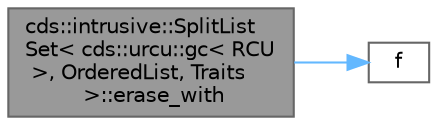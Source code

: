 digraph "cds::intrusive::SplitListSet&lt; cds::urcu::gc&lt; RCU &gt;, OrderedList, Traits &gt;::erase_with"
{
 // LATEX_PDF_SIZE
  bgcolor="transparent";
  edge [fontname=Helvetica,fontsize=10,labelfontname=Helvetica,labelfontsize=10];
  node [fontname=Helvetica,fontsize=10,shape=box,height=0.2,width=0.4];
  rankdir="LR";
  Node1 [id="Node000001",label="cds::intrusive::SplitList\lSet\< cds::urcu::gc\< RCU\l \>, OrderedList, Traits\l \>::erase_with",height=0.2,width=0.4,color="gray40", fillcolor="grey60", style="filled", fontcolor="black",tooltip="Deletes the item from the set using pred for searching"];
  Node1 -> Node2 [id="edge1_Node000001_Node000002",color="steelblue1",style="solid",tooltip=" "];
  Node2 [id="Node000002",label="f",height=0.2,width=0.4,color="grey40", fillcolor="white", style="filled",URL="$cxx11__tensor__map_8cpp.html#a7f507fea02198f6cb81c86640c7b1a4e",tooltip=" "];
}
